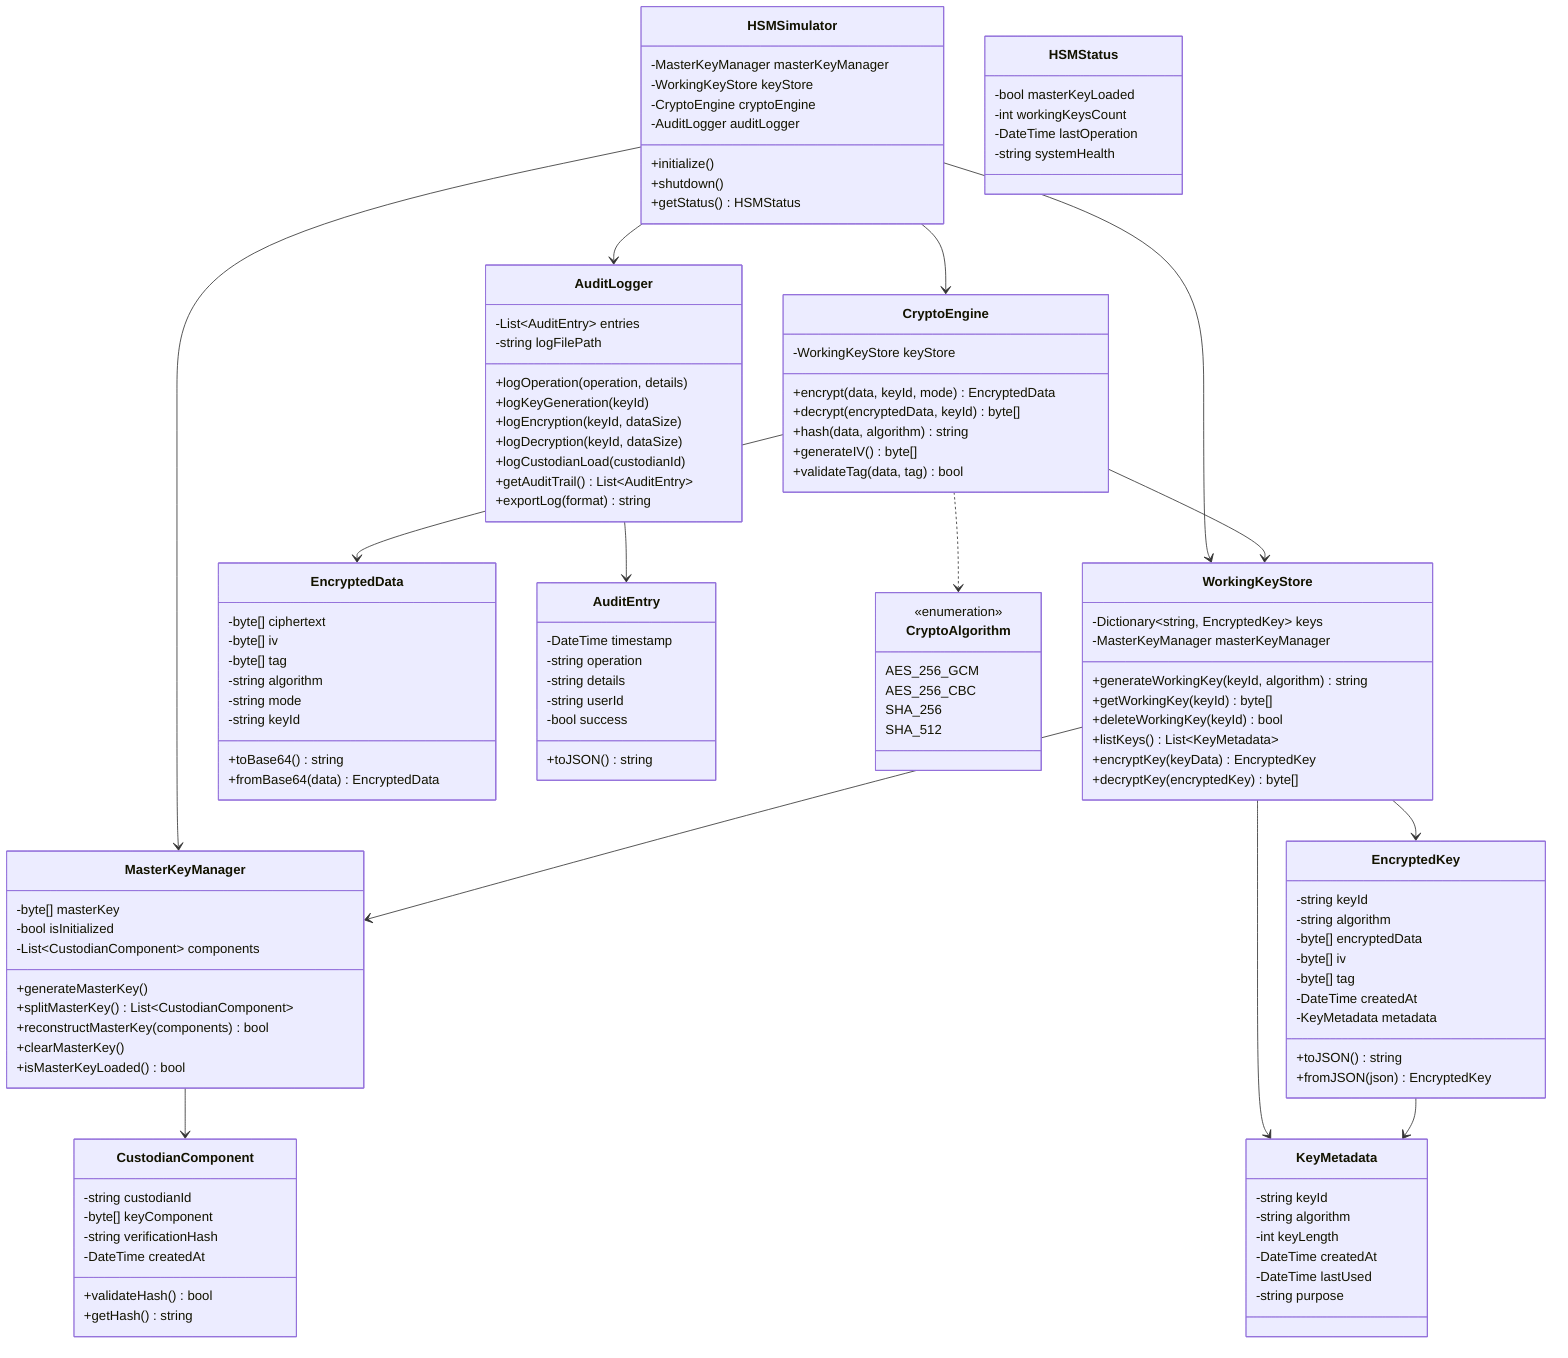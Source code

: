 classDiagram
    class HSMSimulator {
        -MasterKeyManager masterKeyManager
        -WorkingKeyStore keyStore
        -CryptoEngine cryptoEngine
        -AuditLogger auditLogger
        +initialize()
        +shutdown()
        +getStatus() HSMStatus
    }

    class MasterKeyManager {
        -byte[] masterKey
        -bool isInitialized
        -List~CustodianComponent~ components
        +generateMasterKey()
        +splitMasterKey() List~CustodianComponent~
        +reconstructMasterKey(components) bool
        +clearMasterKey()
        +isMasterKeyLoaded() bool
    }

    class CustodianComponent {
        -string custodianId
        -byte[] keyComponent
        -string verificationHash
        -DateTime createdAt
        +validateHash() bool
        +getHash() string
    }

    class WorkingKeyStore {
        -Dictionary~string, EncryptedKey~ keys
        -MasterKeyManager masterKeyManager
        +generateWorkingKey(keyId, algorithm) string
        +getWorkingKey(keyId) byte[]
        +deleteWorkingKey(keyId) bool
        +listKeys() List~KeyMetadata~
        +encryptKey(keyData) EncryptedKey
        +decryptKey(encryptedKey) byte[]
    }

    class EncryptedKey {
        -string keyId
        -string algorithm
        -byte[] encryptedData
        -byte[] iv
        -byte[] tag
        -DateTime createdAt
        -KeyMetadata metadata
        +toJSON() string
        +fromJSON(json) EncryptedKey
    }

    class KeyMetadata {
        -string keyId
        -string algorithm
        -int keyLength
        -DateTime createdAt
        -DateTime lastUsed
        -string purpose
    }

    class CryptoEngine {
        -WorkingKeyStore keyStore
        +encrypt(data, keyId, mode) EncryptedData
        +decrypt(encryptedData, keyId) byte[]
        +hash(data, algorithm) string
        +generateIV() byte[]
        +validateTag(data, tag) bool
    }

    class EncryptedData {
        -byte[] ciphertext
        -byte[] iv
        -byte[] tag
        -string algorithm
        -string mode
        -string keyId
        +toBase64() string
        +fromBase64(data) EncryptedData
    }

    class AuditLogger {
        -List~AuditEntry~ entries
        -string logFilePath
        +logOperation(operation, details)
        +logKeyGeneration(keyId)
        +logEncryption(keyId, dataSize)
        +logDecryption(keyId, dataSize)
        +logCustodianLoad(custodianId)
        +getAuditTrail() List~AuditEntry~
        +exportLog(format) string
    }

    class AuditEntry {
        -DateTime timestamp
        -string operation
        -string details
        -string userId
        -bool success
        +toJSON() string
    }

    class CryptoAlgorithm {
        <<enumeration>>
        AES_256_GCM
        AES_256_CBC
        SHA_256
        SHA_512
    }

    class HSMStatus {
        -bool masterKeyLoaded
        -int workingKeysCount
        -DateTime lastOperation
        -string systemHealth
    }

    HSMSimulator --> MasterKeyManager
    HSMSimulator --> WorkingKeyStore
    HSMSimulator --> CryptoEngine
    HSMSimulator --> AuditLogger
    
    MasterKeyManager --> CustodianComponent
    WorkingKeyStore --> EncryptedKey
    WorkingKeyStore --> KeyMetadata
    WorkingKeyStore --> MasterKeyManager
    
    CryptoEngine --> EncryptedData
    CryptoEngine --> WorkingKeyStore
    CryptoEngine ..> CryptoAlgorithm
    
    AuditLogger --> AuditEntry
    
    EncryptedKey --> KeyMetadata
